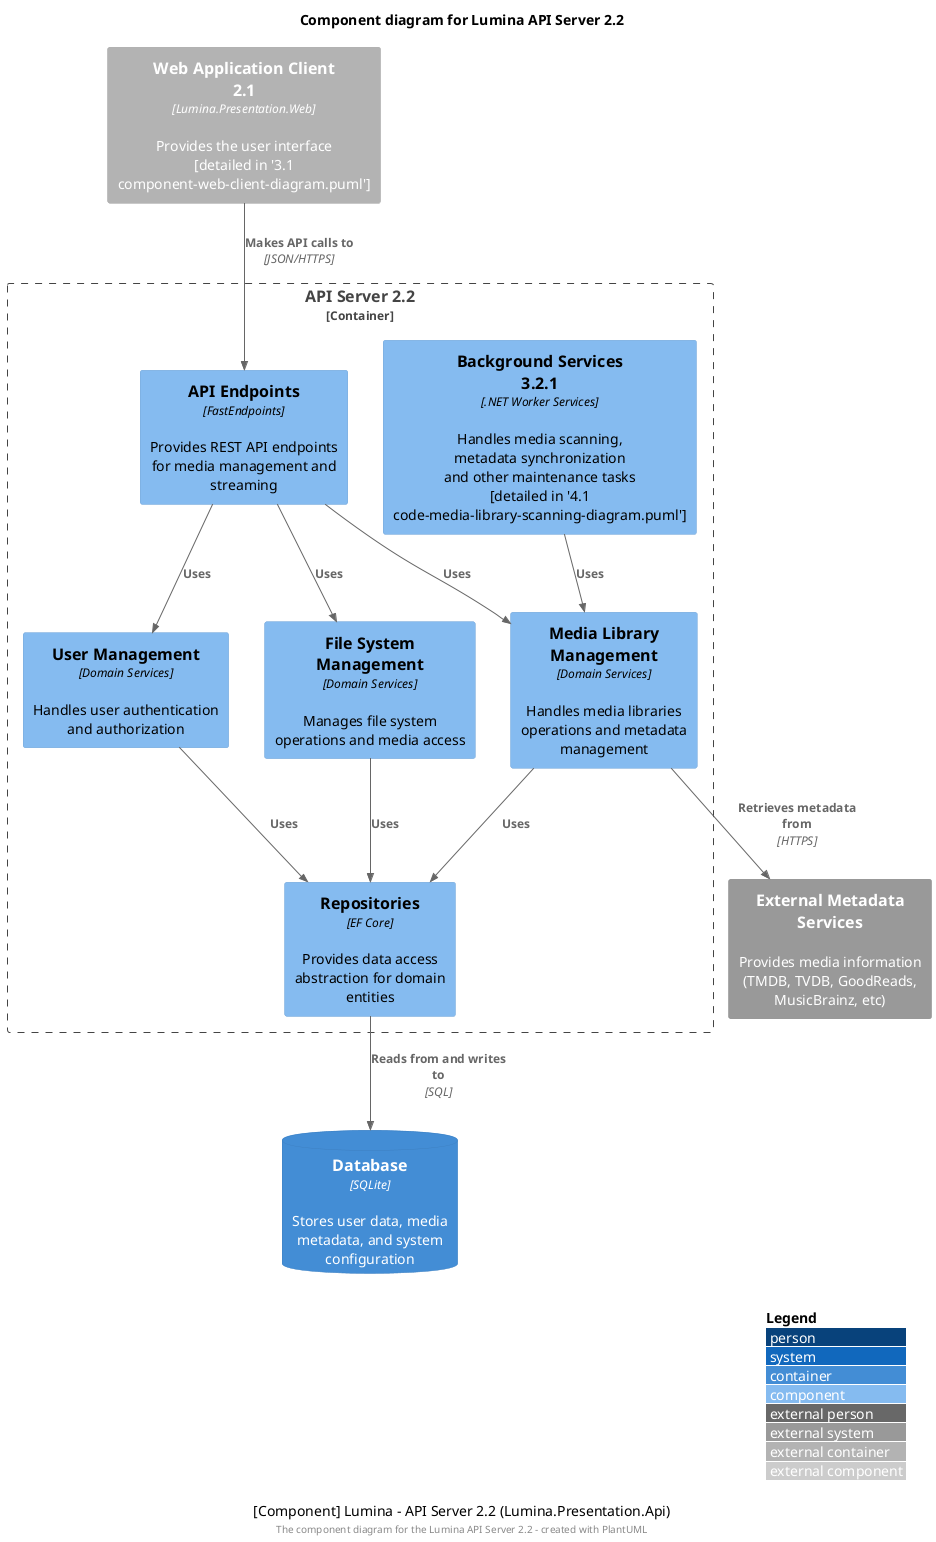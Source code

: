 @startuml Lumina API Server Components
!include <C4/C4_Component>

LAYOUT_WITH_LEGEND()
title Component diagram for Lumina API Server 2.2

Container_Ext(webapp, "Web Application Client 2.1", "Lumina.Presentation.Web", "Provides the user interface [detailed in '3.1 component-web-client-diagram.puml']")

Container_Boundary(api, "API Server 2.2") {
    Component(endpoints, "API Endpoints", "FastEndpoints", "Provides REST API endpoints for media management and streaming")
    
    Component(mediaManagement, "Media Library Management", "Domain Services", "Handles media libraries operations and metadata management")
    
    Component(userManagement, "User Management", "Domain Services", "Handles user authentication and authorization")
    
    Component(fileSystem, "File System Management", "Domain Services", "Manages file system operations and media access")
    
    Component(backgroundServices, "Background Services 3.2.1", ".NET Worker Services", "Handles media scanning, metadata synchronization and other maintenance tasks [detailed in '4.1 code-media-library-scanning-diagram.puml']")
    
    Component(repositories, "Repositories", "EF Core", "Provides data access abstraction for domain entities")
}

ContainerDb(db, "Database", "SQLite", "Stores user data, media metadata, and system configuration")

System_Ext(metadataServices, "External Metadata Services", "Provides media information (TMDB, TVDB, GoodReads, MusicBrainz, etc)")

Rel(webapp, endpoints, "Makes API calls to", "JSON/HTTPS")
Rel(endpoints, mediaManagement, "Uses")
Rel(endpoints, userManagement, "Uses")
Rel(endpoints, fileSystem, "Uses")
Rel(mediaManagement, repositories, "Uses")
Rel(userManagement, repositories, "Uses")
Rel(fileSystem, repositories, "Uses")
Rel(backgroundServices, mediaManagement, "Uses")
Rel(repositories, db, "Reads from and writes to", "SQL")
Rel(mediaManagement, metadataServices, "Retrieves metadata from", "HTTPS")

caption [Component] Lumina - API Server 2.2 (Lumina.Presentation.Api)

footer The component diagram for the Lumina API Server 2.2 - created with PlantUML
@enduml
